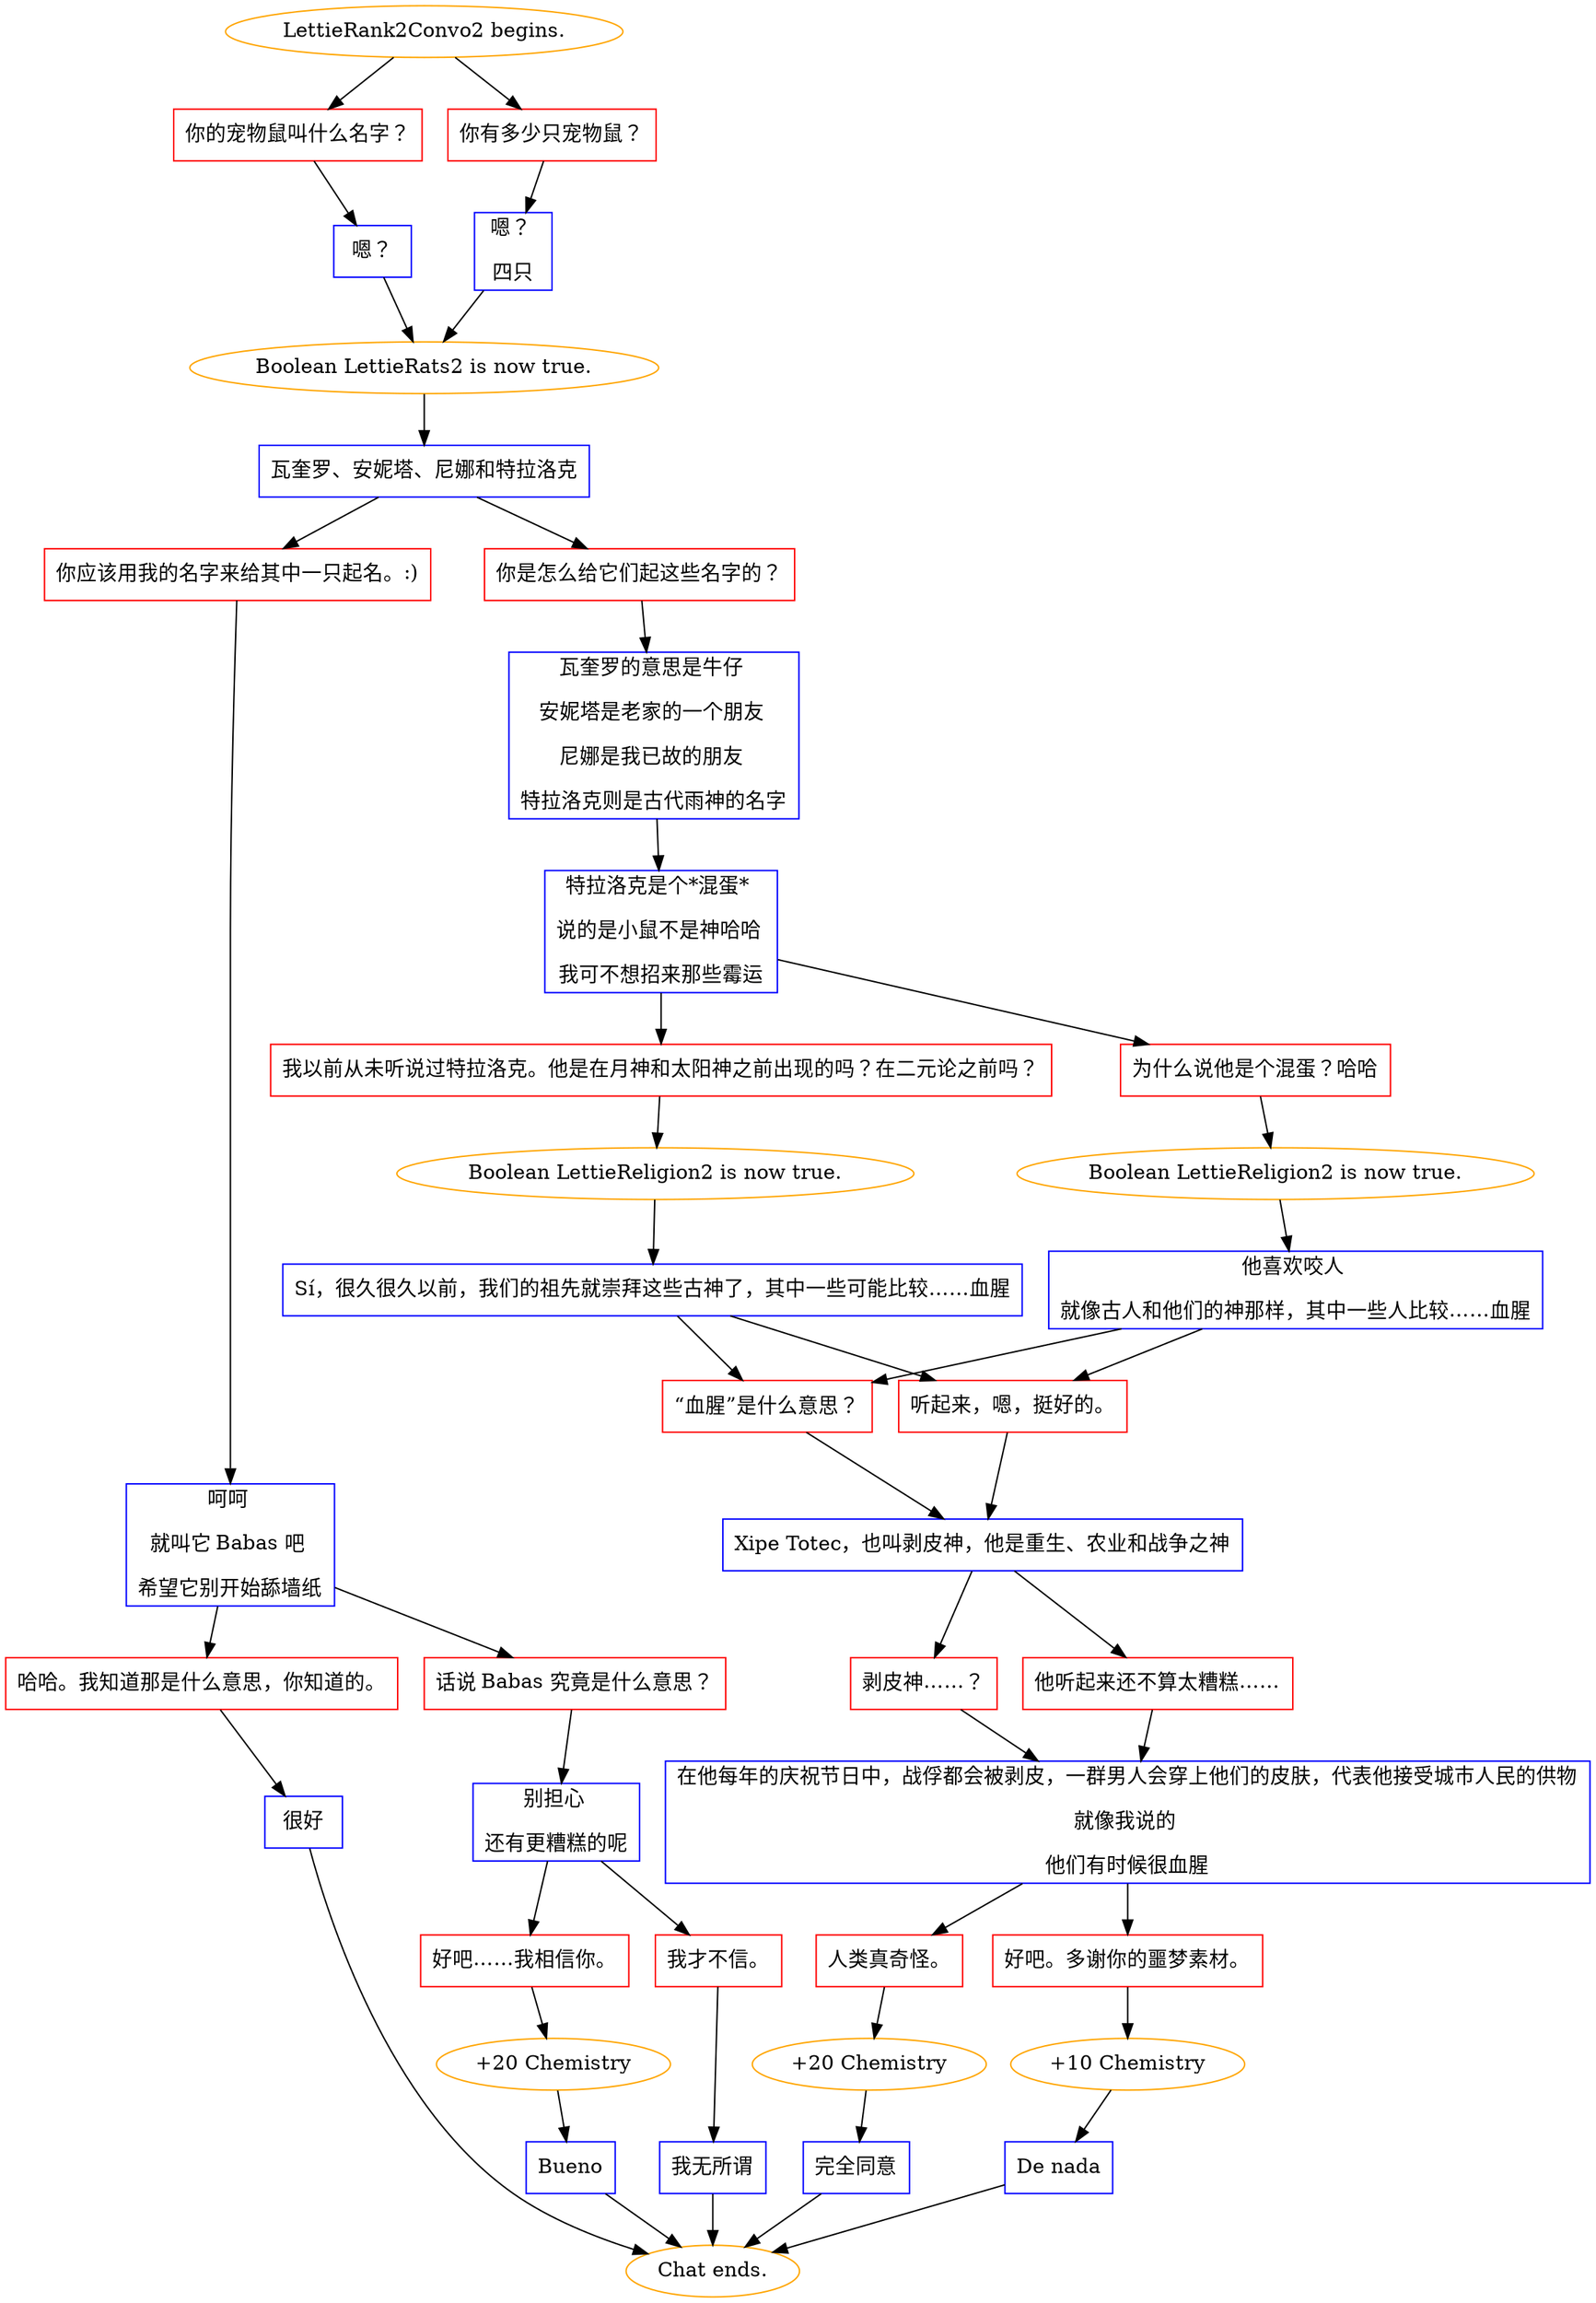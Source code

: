 digraph {
	"LettieRank2Convo2 begins." [color=orange];
		"LettieRank2Convo2 begins." -> j1720444250;
		"LettieRank2Convo2 begins." -> j3674880347;
	j1720444250 [label="你的宠物鼠叫什么名字？",shape=box,color=red];
		j1720444250 -> j2663404821;
	j3674880347 [label="你有多少只宠物鼠？",shape=box,color=red];
		j3674880347 -> j685618606;
	j2663404821 [label="嗯？",shape=box,color=blue];
		j2663404821 -> j1691512716;
	j685618606 [label="嗯？ 
四只",shape=box,color=blue];
		j685618606 -> j1691512716;
	j1691512716 [label="Boolean LettieRats2 is now true.",color=orange];
		j1691512716 -> j4029845907;
	j4029845907 [label="瓦奎罗、安妮塔、尼娜和特拉洛克",shape=box,color=blue];
		j4029845907 -> j2707982240;
		j4029845907 -> j884326678;
	j2707982240 [label="你是怎么给它们起这些名字的？",shape=box,color=red];
		j2707982240 -> j279423992;
	j884326678 [label="你应该用我的名字来给其中一只起名。:)",shape=box,color=red];
		j884326678 -> j1117881969;
	j279423992 [label="瓦奎罗的意思是牛仔 
安妮塔是老家的一个朋友 
尼娜是我已故的朋友 
特拉洛克则是古代雨神的名字",shape=box,color=blue];
		j279423992 -> j4173694446;
	j1117881969 [label="呵呵 
就叫它 Babas 吧 
希望它别开始舔墙纸",shape=box,color=blue];
		j1117881969 -> j2144271870;
		j1117881969 -> j287660148;
	j4173694446 [label="特拉洛克是个*混蛋* 
说的是小鼠不是神哈哈 
我可不想招来那些霉运",shape=box,color=blue];
		j4173694446 -> j1564843678;
		j4173694446 -> j3989124627;
	j2144271870 [label="话说 Babas 究竟是什么意思？",shape=box,color=red];
		j2144271870 -> j637113300;
	j287660148 [label="哈哈。我知道那是什么意思，你知道的。",shape=box,color=red];
		j287660148 -> j878318136;
	j1564843678 [label="我以前从未听说过特拉洛克。他是在月神和太阳神之前出现的吗？在二元论之前吗？",shape=box,color=red];
		j1564843678 -> j3515970582;
	j3989124627 [label="为什么说他是个混蛋？哈哈",shape=box,color=red];
		j3989124627 -> j2363422962;
	j637113300 [label="别担心 
还有更糟糕的呢",shape=box,color=blue];
		j637113300 -> j164014945;
		j637113300 -> j2582945174;
	j878318136 [label="很好",shape=box,color=blue];
		j878318136 -> "Chat ends.";
	j3515970582 [label="Boolean LettieReligion2 is now true.",color=orange];
		j3515970582 -> j263497811;
	j2363422962 [label="Boolean LettieReligion2 is now true.",color=orange];
		j2363422962 -> j1523558725;
	j164014945 [label="好吧……我相信你。",shape=box,color=red];
		j164014945 -> j1542753201;
	j2582945174 [label="我才不信。",shape=box,color=red];
		j2582945174 -> j800342739;
	"Chat ends." [color=orange];
	j263497811 [label="Sí，很久很久以前，我们的祖先就崇拜这些古神了，其中一些可能比较……血腥",shape=box,color=blue];
		j263497811 -> j1928520775;
		j263497811 -> j1088860617;
	j1523558725 [label="他喜欢咬人 
就像古人和他们的神那样，其中一些人比较……血腥",shape=box,color=blue];
		j1523558725 -> j1088860617;
		j1523558725 -> j1928520775;
	j1542753201 [label="+20 Chemistry",color=orange];
		j1542753201 -> j3748645904;
	j800342739 [label="我无所谓",shape=box,color=blue];
		j800342739 -> "Chat ends.";
	j1928520775 [label="“血腥”是什么意思？",shape=box,color=red];
		j1928520775 -> j1294521394;
	j1088860617 [label="听起来，嗯，挺好的。",shape=box,color=red];
		j1088860617 -> j1294521394;
	j3748645904 [label="Bueno",shape=box,color=blue];
		j3748645904 -> "Chat ends.";
	j1294521394 [label="Xipe Totec，也叫剥皮神，他是重生、农业和战争之神",shape=box,color=blue];
		j1294521394 -> j3217905285;
		j1294521394 -> j2498249246;
	j3217905285 [label="剥皮神……？",shape=box,color=red];
		j3217905285 -> j3604680148;
	j2498249246 [label="他听起来还不算太糟糕……",shape=box,color=red];
		j2498249246 -> j3604680148;
	j3604680148 [label="在他每年的庆祝节日中，战俘都会被剥皮，一群男人会穿上他们的皮肤，代表他接受城市人民的供物
就像我说的 
他们有时候很血腥",shape=box,color=blue];
		j3604680148 -> j1712029470;
		j3604680148 -> j2669847922;
	j1712029470 [label="好吧。多谢你的噩梦素材。",shape=box,color=red];
		j1712029470 -> j1783358073;
	j2669847922 [label="人类真奇怪。",shape=box,color=red];
		j2669847922 -> j4151362938;
	j1783358073 [label="+10 Chemistry",color=orange];
		j1783358073 -> j2744980338;
	j4151362938 [label="+20 Chemistry",color=orange];
		j4151362938 -> j3741023309;
	j2744980338 [label="De nada",shape=box,color=blue];
		j2744980338 -> "Chat ends.";
	j3741023309 [label="完全同意",shape=box,color=blue];
		j3741023309 -> "Chat ends.";
}